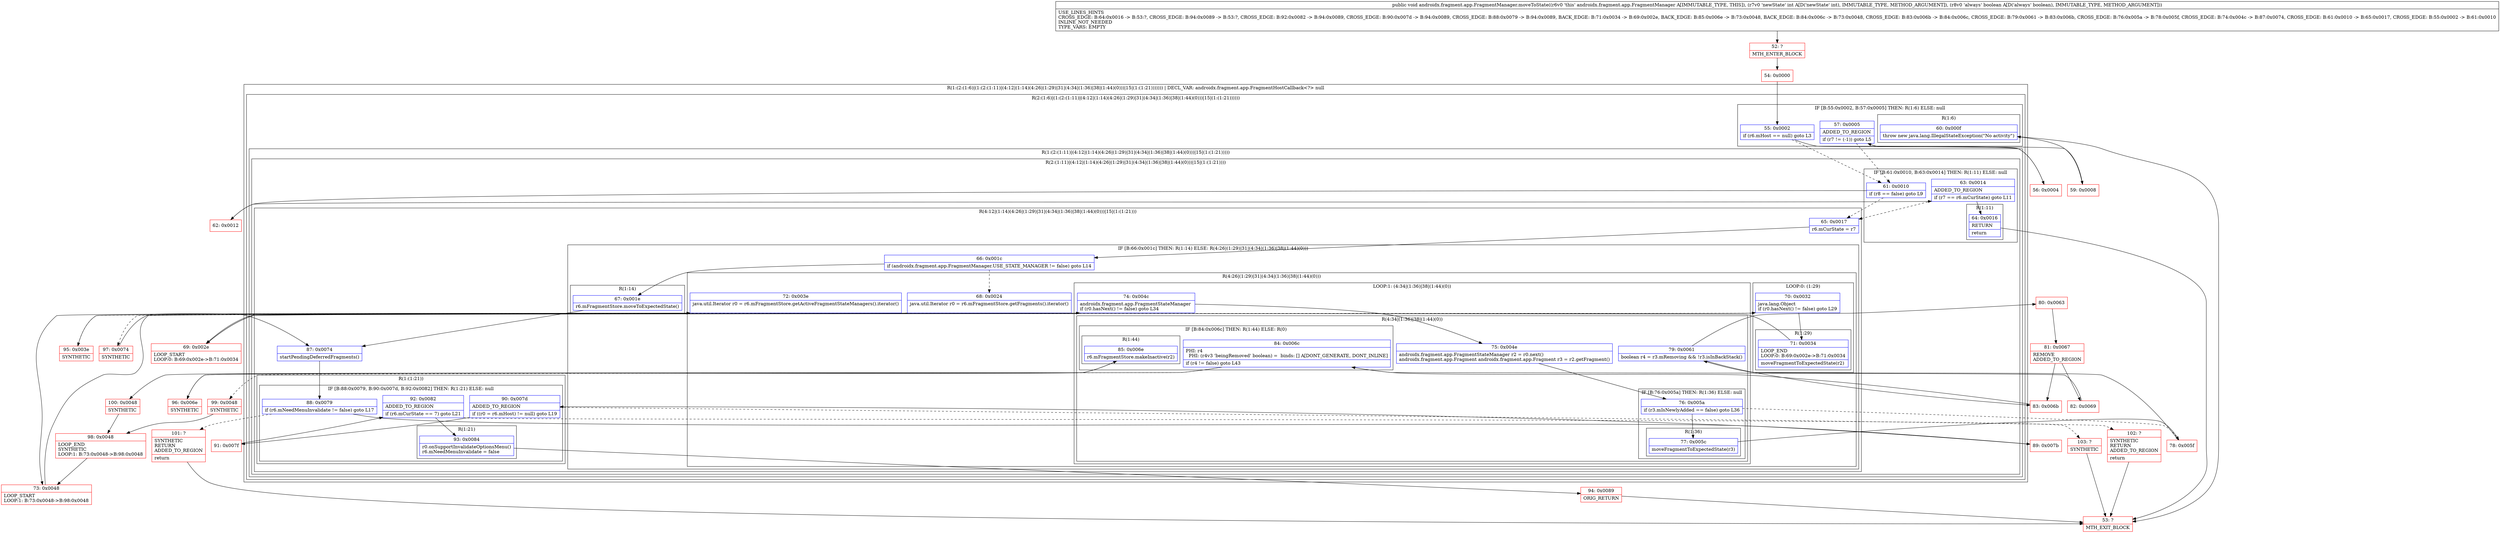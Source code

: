 digraph "CFG forandroidx.fragment.app.FragmentManager.moveToState(IZ)V" {
subgraph cluster_Region_1459180937 {
label = "R(1:(2:(1:6)|(1:(2:(1:11)|(4:12|(1:14)(4:26|(1:29)|31|(4:34|(1:36)|38|(1:44)(0)))|15|(1:(1:21))))))) | DECL_VAR: androidx.fragment.app.FragmentHostCallback\<?\> null\l";
node [shape=record,color=blue];
subgraph cluster_Region_423961873 {
label = "R(2:(1:6)|(1:(2:(1:11)|(4:12|(1:14)(4:26|(1:29)|31|(4:34|(1:36)|38|(1:44)(0)))|15|(1:(1:21))))))";
node [shape=record,color=blue];
subgraph cluster_IfRegion_72123446 {
label = "IF [B:55:0x0002, B:57:0x0005] THEN: R(1:6) ELSE: null";
node [shape=record,color=blue];
Node_55 [shape=record,label="{55\:\ 0x0002|if (r6.mHost == null) goto L3\l}"];
Node_57 [shape=record,label="{57\:\ 0x0005|ADDED_TO_REGION\l|if (r7 != (\-1)) goto L5\l}"];
subgraph cluster_Region_77121897 {
label = "R(1:6)";
node [shape=record,color=blue];
Node_60 [shape=record,label="{60\:\ 0x000f|throw new java.lang.IllegalStateException(\"No activity\")\l}"];
}
}
subgraph cluster_Region_407994734 {
label = "R(1:(2:(1:11)|(4:12|(1:14)(4:26|(1:29)|31|(4:34|(1:36)|38|(1:44)(0)))|15|(1:(1:21)))))";
node [shape=record,color=blue];
subgraph cluster_Region_680284888 {
label = "R(2:(1:11)|(4:12|(1:14)(4:26|(1:29)|31|(4:34|(1:36)|38|(1:44)(0)))|15|(1:(1:21))))";
node [shape=record,color=blue];
subgraph cluster_IfRegion_1216417483 {
label = "IF [B:61:0x0010, B:63:0x0014] THEN: R(1:11) ELSE: null";
node [shape=record,color=blue];
Node_61 [shape=record,label="{61\:\ 0x0010|if (r8 == false) goto L9\l}"];
Node_63 [shape=record,label="{63\:\ 0x0014|ADDED_TO_REGION\l|if (r7 == r6.mCurState) goto L11\l}"];
subgraph cluster_Region_177231155 {
label = "R(1:11)";
node [shape=record,color=blue];
Node_64 [shape=record,label="{64\:\ 0x0016|RETURN\l|return\l}"];
}
}
subgraph cluster_Region_517926910 {
label = "R(4:12|(1:14)(4:26|(1:29)|31|(4:34|(1:36)|38|(1:44)(0)))|15|(1:(1:21)))";
node [shape=record,color=blue];
Node_65 [shape=record,label="{65\:\ 0x0017|r6.mCurState = r7\l}"];
subgraph cluster_IfRegion_1418622063 {
label = "IF [B:66:0x001c] THEN: R(1:14) ELSE: R(4:26|(1:29)|31|(4:34|(1:36)|38|(1:44)(0)))";
node [shape=record,color=blue];
Node_66 [shape=record,label="{66\:\ 0x001c|if (androidx.fragment.app.FragmentManager.USE_STATE_MANAGER != false) goto L14\l}"];
subgraph cluster_Region_339332963 {
label = "R(1:14)";
node [shape=record,color=blue];
Node_67 [shape=record,label="{67\:\ 0x001e|r6.mFragmentStore.moveToExpectedState()\l}"];
}
subgraph cluster_Region_470296858 {
label = "R(4:26|(1:29)|31|(4:34|(1:36)|38|(1:44)(0)))";
node [shape=record,color=blue];
Node_68 [shape=record,label="{68\:\ 0x0024|java.util.Iterator r0 = r6.mFragmentStore.getFragments().iterator()\l\l}"];
subgraph cluster_LoopRegion_1975551098 {
label = "LOOP:0: (1:29)";
node [shape=record,color=blue];
Node_70 [shape=record,label="{70\:\ 0x0032|java.lang.Object \lif (r0.hasNext() != false) goto L29\l}"];
subgraph cluster_Region_1380629409 {
label = "R(1:29)";
node [shape=record,color=blue];
Node_71 [shape=record,label="{71\:\ 0x0034|LOOP_END\lLOOP:0: B:69:0x002e\-\>B:71:0x0034\l|moveFragmentToExpectedState(r2)\l}"];
}
}
Node_72 [shape=record,label="{72\:\ 0x003e|java.util.Iterator r0 = r6.mFragmentStore.getActiveFragmentStateManagers().iterator()\l\l}"];
subgraph cluster_LoopRegion_139600988 {
label = "LOOP:1: (4:34|(1:36)|38|(1:44)(0))";
node [shape=record,color=blue];
Node_74 [shape=record,label="{74\:\ 0x004c|androidx.fragment.app.FragmentStateManager \lif (r0.hasNext() != false) goto L34\l}"];
subgraph cluster_Region_1449439519 {
label = "R(4:34|(1:36)|38|(1:44)(0))";
node [shape=record,color=blue];
Node_75 [shape=record,label="{75\:\ 0x004e|androidx.fragment.app.FragmentStateManager r2 = r0.next()\landroidx.fragment.app.Fragment androidx.fragment.app.Fragment r3 = r2.getFragment()\l}"];
subgraph cluster_IfRegion_2067363175 {
label = "IF [B:76:0x005a] THEN: R(1:36) ELSE: null";
node [shape=record,color=blue];
Node_76 [shape=record,label="{76\:\ 0x005a|if (r3.mIsNewlyAdded == false) goto L36\l}"];
subgraph cluster_Region_987283187 {
label = "R(1:36)";
node [shape=record,color=blue];
Node_77 [shape=record,label="{77\:\ 0x005c|moveFragmentToExpectedState(r3)\l}"];
}
}
Node_79 [shape=record,label="{79\:\ 0x0061|boolean r4 = r3.mRemoving && !r3.isInBackStack()\l}"];
subgraph cluster_IfRegion_1470746947 {
label = "IF [B:84:0x006c] THEN: R(1:44) ELSE: R(0)";
node [shape=record,color=blue];
Node_84 [shape=record,label="{84\:\ 0x006c|PHI: r4 \l  PHI: (r4v3 'beingRemoved' boolean) =  binds: [] A[DONT_GENERATE, DONT_INLINE]\l|if (r4 != false) goto L43\l}"];
subgraph cluster_Region_1439669429 {
label = "R(1:44)";
node [shape=record,color=blue];
Node_85 [shape=record,label="{85\:\ 0x006e|r6.mFragmentStore.makeInactive(r2)\l}"];
}
subgraph cluster_Region_618475810 {
label = "R(0)";
node [shape=record,color=blue];
}
}
}
}
}
}
Node_87 [shape=record,label="{87\:\ 0x0074|startPendingDeferredFragments()\l}"];
subgraph cluster_Region_592253355 {
label = "R(1:(1:21))";
node [shape=record,color=blue];
subgraph cluster_IfRegion_983867738 {
label = "IF [B:88:0x0079, B:90:0x007d, B:92:0x0082] THEN: R(1:21) ELSE: null";
node [shape=record,color=blue];
Node_88 [shape=record,label="{88\:\ 0x0079|if (r6.mNeedMenuInvalidate != false) goto L17\l}"];
Node_90 [shape=record,label="{90\:\ 0x007d|ADDED_TO_REGION\l|if ((r0 = r6.mHost) != null) goto L19\l}"];
Node_92 [shape=record,label="{92\:\ 0x0082|ADDED_TO_REGION\l|if (r6.mCurState == 7) goto L21\l}"];
subgraph cluster_Region_321366159 {
label = "R(1:21)";
node [shape=record,color=blue];
Node_93 [shape=record,label="{93\:\ 0x0084|r0.onSupportInvalidateOptionsMenu()\lr6.mNeedMenuInvalidate = false\l}"];
}
}
}
}
}
}
}
}
Node_52 [shape=record,color=red,label="{52\:\ ?|MTH_ENTER_BLOCK\l}"];
Node_54 [shape=record,color=red,label="{54\:\ 0x0000}"];
Node_56 [shape=record,color=red,label="{56\:\ 0x0004}"];
Node_59 [shape=record,color=red,label="{59\:\ 0x0008}"];
Node_53 [shape=record,color=red,label="{53\:\ ?|MTH_EXIT_BLOCK\l}"];
Node_62 [shape=record,color=red,label="{62\:\ 0x0012}"];
Node_89 [shape=record,color=red,label="{89\:\ 0x007b}"];
Node_91 [shape=record,color=red,label="{91\:\ 0x007f}"];
Node_94 [shape=record,color=red,label="{94\:\ 0x0089|ORIG_RETURN\l}"];
Node_103 [shape=record,color=red,label="{103\:\ ?|SYNTHETIC\l}"];
Node_102 [shape=record,color=red,label="{102\:\ ?|SYNTHETIC\lRETURN\lADDED_TO_REGION\l|return\l}"];
Node_101 [shape=record,color=red,label="{101\:\ ?|SYNTHETIC\lRETURN\lADDED_TO_REGION\l|return\l}"];
Node_69 [shape=record,color=red,label="{69\:\ 0x002e|LOOP_START\lLOOP:0: B:69:0x002e\-\>B:71:0x0034\l}"];
Node_95 [shape=record,color=red,label="{95\:\ 0x003e|SYNTHETIC\l}"];
Node_73 [shape=record,color=red,label="{73\:\ 0x0048|LOOP_START\lLOOP:1: B:73:0x0048\-\>B:98:0x0048\l}"];
Node_78 [shape=record,color=red,label="{78\:\ 0x005f}"];
Node_80 [shape=record,color=red,label="{80\:\ 0x0063}"];
Node_81 [shape=record,color=red,label="{81\:\ 0x0067|REMOVE\lADDED_TO_REGION\l}"];
Node_82 [shape=record,color=red,label="{82\:\ 0x0069}"];
Node_96 [shape=record,color=red,label="{96\:\ 0x006e|SYNTHETIC\l}"];
Node_100 [shape=record,color=red,label="{100\:\ 0x0048|SYNTHETIC\l}"];
Node_98 [shape=record,color=red,label="{98\:\ 0x0048|LOOP_END\lSYNTHETIC\lLOOP:1: B:73:0x0048\-\>B:98:0x0048\l}"];
Node_99 [shape=record,color=red,label="{99\:\ 0x0048|SYNTHETIC\l}"];
Node_83 [shape=record,color=red,label="{83\:\ 0x006b}"];
Node_97 [shape=record,color=red,label="{97\:\ 0x0074|SYNTHETIC\l}"];
MethodNode[shape=record,label="{public void androidx.fragment.app.FragmentManager.moveToState((r6v0 'this' androidx.fragment.app.FragmentManager A[IMMUTABLE_TYPE, THIS]), (r7v0 'newState' int A[D('newState' int), IMMUTABLE_TYPE, METHOD_ARGUMENT]), (r8v0 'always' boolean A[D('always' boolean), IMMUTABLE_TYPE, METHOD_ARGUMENT]))  | USE_LINES_HINTS\lCROSS_EDGE: B:64:0x0016 \-\> B:53:?, CROSS_EDGE: B:94:0x0089 \-\> B:53:?, CROSS_EDGE: B:92:0x0082 \-\> B:94:0x0089, CROSS_EDGE: B:90:0x007d \-\> B:94:0x0089, CROSS_EDGE: B:88:0x0079 \-\> B:94:0x0089, BACK_EDGE: B:71:0x0034 \-\> B:69:0x002e, BACK_EDGE: B:85:0x006e \-\> B:73:0x0048, BACK_EDGE: B:84:0x006c \-\> B:73:0x0048, CROSS_EDGE: B:83:0x006b \-\> B:84:0x006c, CROSS_EDGE: B:79:0x0061 \-\> B:83:0x006b, CROSS_EDGE: B:76:0x005a \-\> B:78:0x005f, CROSS_EDGE: B:74:0x004c \-\> B:87:0x0074, CROSS_EDGE: B:61:0x0010 \-\> B:65:0x0017, CROSS_EDGE: B:55:0x0002 \-\> B:61:0x0010\lINLINE_NOT_NEEDED\lTYPE_VARS: EMPTY\l}"];
MethodNode -> Node_52;Node_55 -> Node_56;
Node_55 -> Node_61[style=dashed];
Node_57 -> Node_59;
Node_57 -> Node_61[style=dashed];
Node_60 -> Node_53;
Node_61 -> Node_62;
Node_61 -> Node_65[style=dashed];
Node_63 -> Node_64;
Node_63 -> Node_65[style=dashed];
Node_64 -> Node_53;
Node_65 -> Node_66;
Node_66 -> Node_67;
Node_66 -> Node_68[style=dashed];
Node_67 -> Node_87;
Node_68 -> Node_69;
Node_70 -> Node_71;
Node_70 -> Node_95[style=dashed];
Node_71 -> Node_69;
Node_72 -> Node_73;
Node_74 -> Node_75;
Node_74 -> Node_97[style=dashed];
Node_75 -> Node_76;
Node_76 -> Node_77;
Node_76 -> Node_78[style=dashed];
Node_77 -> Node_78;
Node_79 -> Node_80;
Node_79 -> Node_83;
Node_84 -> Node_96;
Node_84 -> Node_99[style=dashed];
Node_85 -> Node_100;
Node_87 -> Node_88;
Node_88 -> Node_89;
Node_88 -> Node_101[style=dashed];
Node_90 -> Node_91;
Node_90 -> Node_102[style=dashed];
Node_92 -> Node_93;
Node_92 -> Node_103[style=dashed];
Node_93 -> Node_94;
Node_52 -> Node_54;
Node_54 -> Node_55;
Node_56 -> Node_57;
Node_59 -> Node_60;
Node_62 -> Node_63;
Node_89 -> Node_90;
Node_91 -> Node_92;
Node_94 -> Node_53;
Node_103 -> Node_53;
Node_102 -> Node_53;
Node_101 -> Node_53;
Node_69 -> Node_70;
Node_95 -> Node_72;
Node_73 -> Node_74;
Node_78 -> Node_79;
Node_80 -> Node_81;
Node_81 -> Node_82;
Node_81 -> Node_83;
Node_82 -> Node_84;
Node_96 -> Node_85;
Node_100 -> Node_98;
Node_98 -> Node_73;
Node_99 -> Node_98;
Node_83 -> Node_84;
Node_97 -> Node_87;
}

